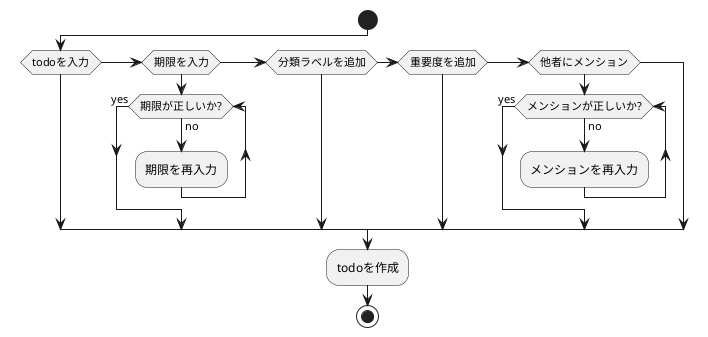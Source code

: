 @startuml

|user|

start

if (todoを入力) then 

elseif (期限を入力)
  while(期限が正しいか?) is (no)
    :期限を再入力;
  endwhile (yes)

elseif (分類ラベルを追加)

elseif (重要度を追加)

elseif (他者にメンション)
  while(メンションが正しいか?) is (no)
    :メンションを再入力;
  endwhile (yes)

endif

:todoを作成;

stop

@enduml

